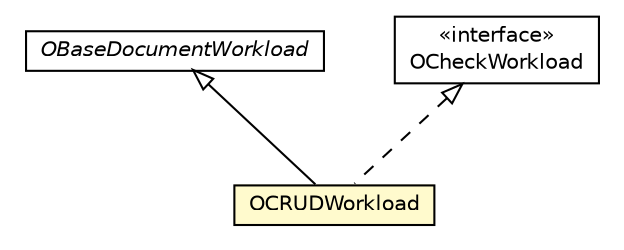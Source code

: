 #!/usr/local/bin/dot
#
# Class diagram 
# Generated by UMLGraph version R5_6-24-gf6e263 (http://www.umlgraph.org/)
#

digraph G {
	edge [fontname="Helvetica",fontsize=10,labelfontname="Helvetica",labelfontsize=10];
	node [fontname="Helvetica",fontsize=10,shape=plaintext];
	nodesep=0.25;
	ranksep=0.5;
	// com.orientechnologies.orient.stresstest.workload.OBaseDocumentWorkload
	c800232 [label=<<table title="com.orientechnologies.orient.stresstest.workload.OBaseDocumentWorkload" border="0" cellborder="1" cellspacing="0" cellpadding="2" port="p" href="./OBaseDocumentWorkload.html">
		<tr><td><table border="0" cellspacing="0" cellpadding="1">
<tr><td align="center" balign="center"><font face="Helvetica-Oblique"> OBaseDocumentWorkload </font></td></tr>
		</table></td></tr>
		</table>>, URL="./OBaseDocumentWorkload.html", fontname="Helvetica", fontcolor="black", fontsize=10.0];
	// com.orientechnologies.orient.stresstest.workload.OCRUDWorkload
	c800238 [label=<<table title="com.orientechnologies.orient.stresstest.workload.OCRUDWorkload" border="0" cellborder="1" cellspacing="0" cellpadding="2" port="p" bgcolor="lemonChiffon" href="./OCRUDWorkload.html">
		<tr><td><table border="0" cellspacing="0" cellpadding="1">
<tr><td align="center" balign="center"> OCRUDWorkload </td></tr>
		</table></td></tr>
		</table>>, URL="./OCRUDWorkload.html", fontname="Helvetica", fontcolor="black", fontsize=10.0];
	// com.orientechnologies.orient.stresstest.workload.OCheckWorkload
	c800239 [label=<<table title="com.orientechnologies.orient.stresstest.workload.OCheckWorkload" border="0" cellborder="1" cellspacing="0" cellpadding="2" port="p" href="./OCheckWorkload.html">
		<tr><td><table border="0" cellspacing="0" cellpadding="1">
<tr><td align="center" balign="center"> &#171;interface&#187; </td></tr>
<tr><td align="center" balign="center"> OCheckWorkload </td></tr>
		</table></td></tr>
		</table>>, URL="./OCheckWorkload.html", fontname="Helvetica", fontcolor="black", fontsize=10.0];
	//com.orientechnologies.orient.stresstest.workload.OCRUDWorkload extends com.orientechnologies.orient.stresstest.workload.OBaseDocumentWorkload
	c800232:p -> c800238:p [dir=back,arrowtail=empty];
	//com.orientechnologies.orient.stresstest.workload.OCRUDWorkload implements com.orientechnologies.orient.stresstest.workload.OCheckWorkload
	c800239:p -> c800238:p [dir=back,arrowtail=empty,style=dashed];
}

